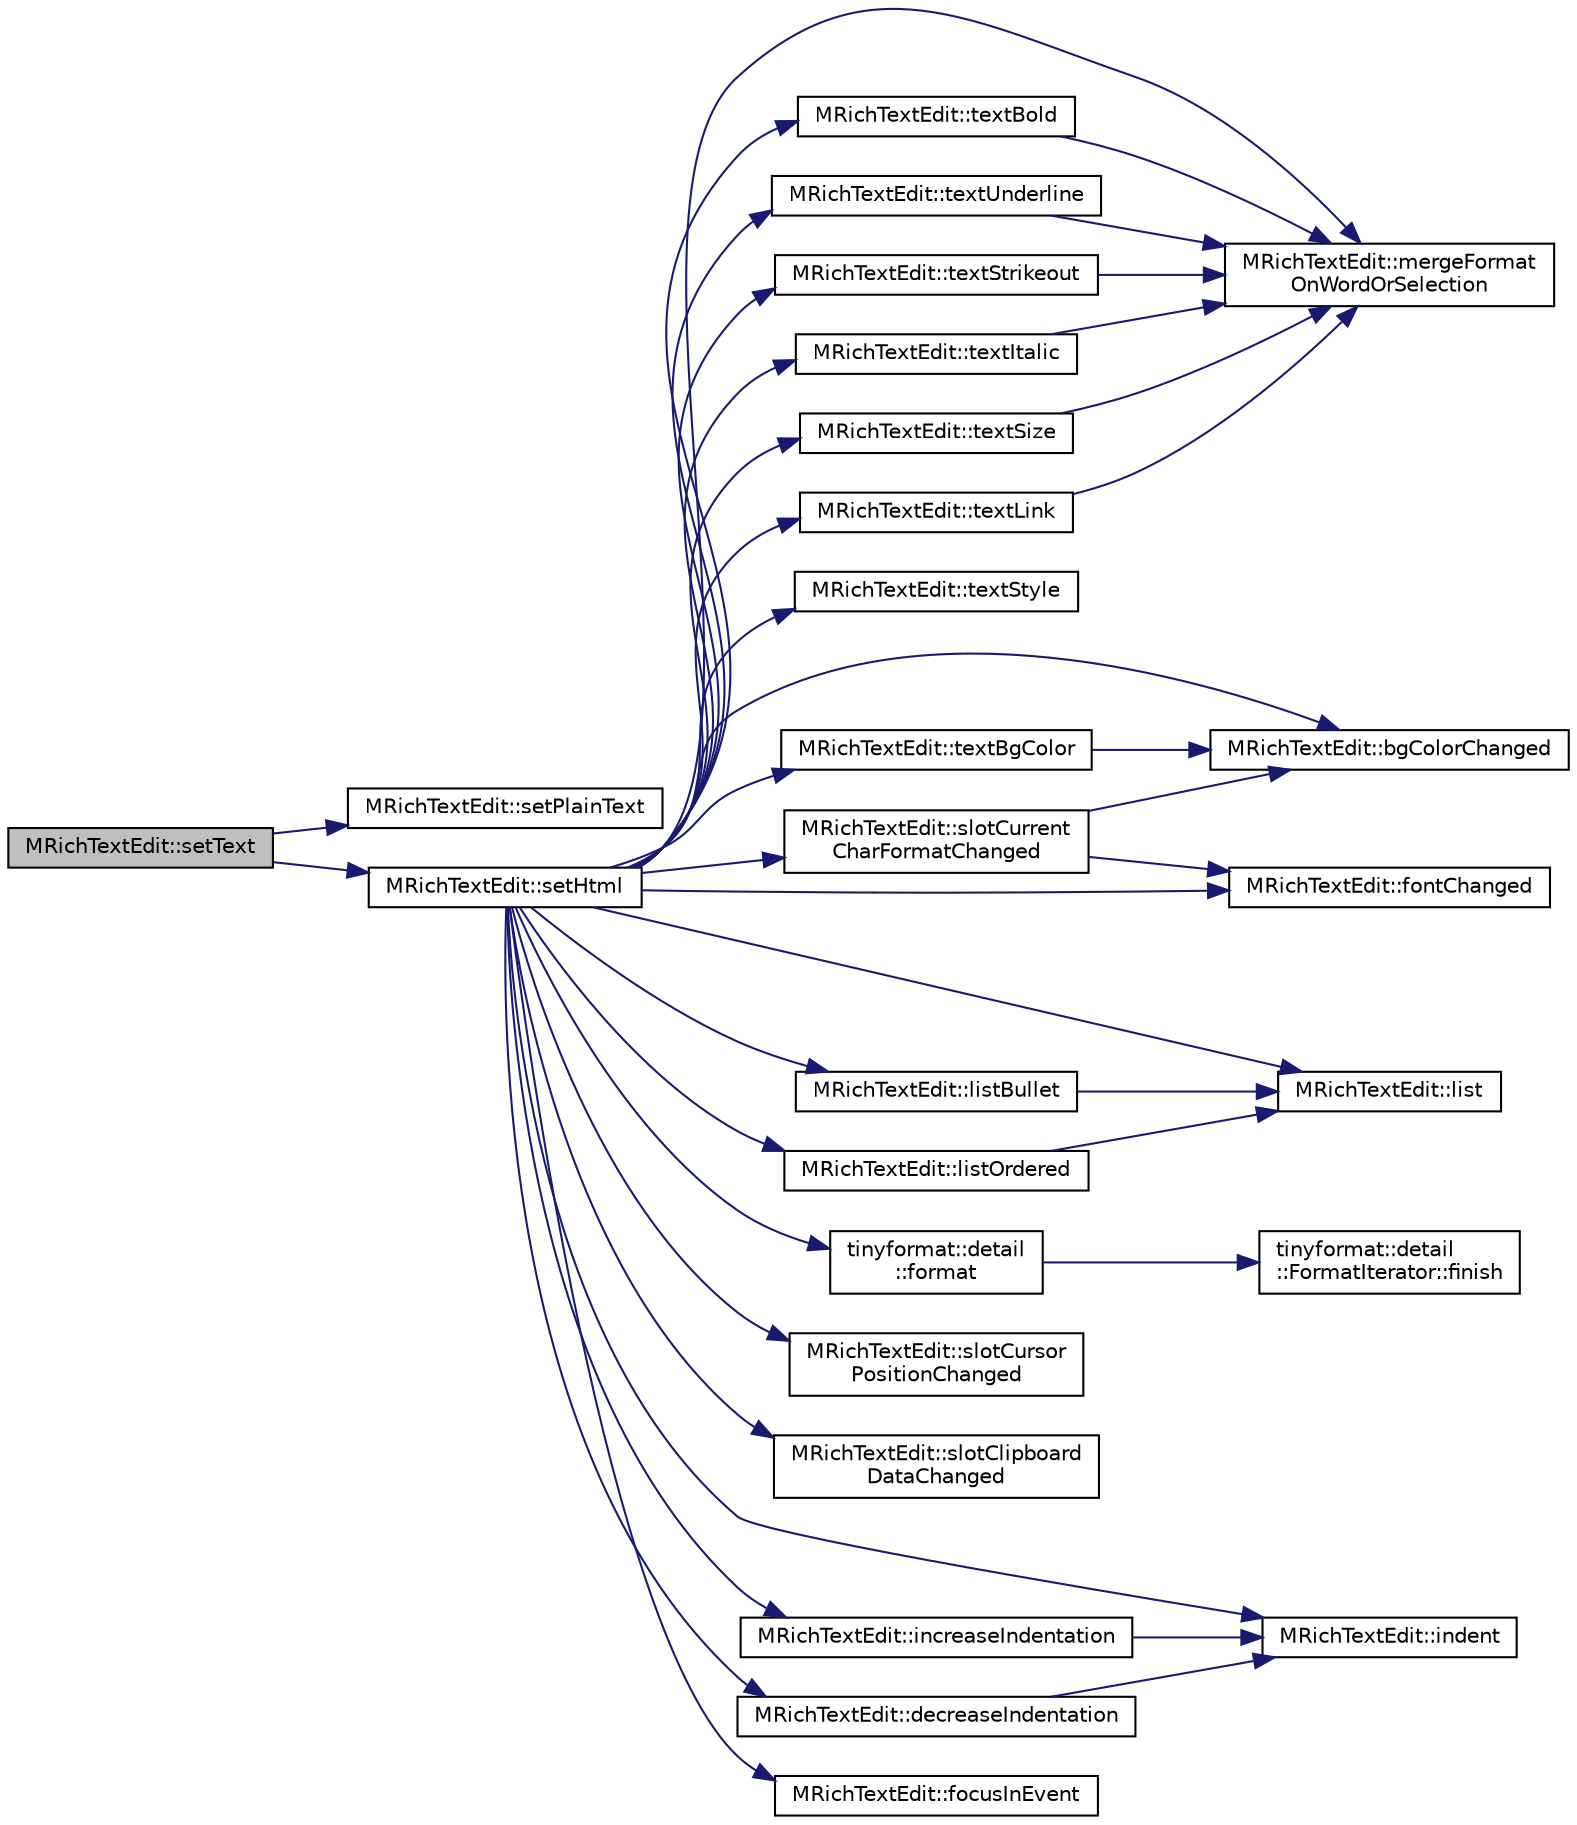 digraph "MRichTextEdit::setText"
{
  edge [fontname="Helvetica",fontsize="10",labelfontname="Helvetica",labelfontsize="10"];
  node [fontname="Helvetica",fontsize="10",shape=record];
  rankdir="LR";
  Node134 [label="MRichTextEdit::setText",height=0.2,width=0.4,color="black", fillcolor="grey75", style="filled", fontcolor="black"];
  Node134 -> Node135 [color="midnightblue",fontsize="10",style="solid",fontname="Helvetica"];
  Node135 [label="MRichTextEdit::setPlainText",height=0.2,width=0.4,color="black", fillcolor="white", style="filled",URL="$d6/daa/class_m_rich_text_edit.html#ad7a79914eacdc07f3e105855174289c8"];
  Node134 -> Node136 [color="midnightblue",fontsize="10",style="solid",fontname="Helvetica"];
  Node136 [label="MRichTextEdit::setHtml",height=0.2,width=0.4,color="black", fillcolor="white", style="filled",URL="$d6/daa/class_m_rich_text_edit.html#a52a6c896bf5a1b407f16b0a3a7031c40"];
  Node136 -> Node137 [color="midnightblue",fontsize="10",style="solid",fontname="Helvetica"];
  Node137 [label="MRichTextEdit::textBold",height=0.2,width=0.4,color="black", fillcolor="white", style="filled",URL="$d6/daa/class_m_rich_text_edit.html#ac2e33af72becea52f64bfb1d7165115b"];
  Node137 -> Node138 [color="midnightblue",fontsize="10",style="solid",fontname="Helvetica"];
  Node138 [label="MRichTextEdit::mergeFormat\lOnWordOrSelection",height=0.2,width=0.4,color="black", fillcolor="white", style="filled",URL="$d6/daa/class_m_rich_text_edit.html#afa3261f0c4458b9303770d2c303f8eae"];
  Node136 -> Node139 [color="midnightblue",fontsize="10",style="solid",fontname="Helvetica"];
  Node139 [label="MRichTextEdit::textUnderline",height=0.2,width=0.4,color="black", fillcolor="white", style="filled",URL="$d6/daa/class_m_rich_text_edit.html#a7f013622e60f98d6a8cd6d8f2c788193"];
  Node139 -> Node138 [color="midnightblue",fontsize="10",style="solid",fontname="Helvetica"];
  Node136 -> Node140 [color="midnightblue",fontsize="10",style="solid",fontname="Helvetica"];
  Node140 [label="MRichTextEdit::textStrikeout",height=0.2,width=0.4,color="black", fillcolor="white", style="filled",URL="$d6/daa/class_m_rich_text_edit.html#a11df72c1d0396d6a2e4f028bd406421e"];
  Node140 -> Node138 [color="midnightblue",fontsize="10",style="solid",fontname="Helvetica"];
  Node136 -> Node141 [color="midnightblue",fontsize="10",style="solid",fontname="Helvetica"];
  Node141 [label="MRichTextEdit::textItalic",height=0.2,width=0.4,color="black", fillcolor="white", style="filled",URL="$d6/daa/class_m_rich_text_edit.html#adcfc0e2f06203c7e22e4fa4663942dff"];
  Node141 -> Node138 [color="midnightblue",fontsize="10",style="solid",fontname="Helvetica"];
  Node136 -> Node142 [color="midnightblue",fontsize="10",style="solid",fontname="Helvetica"];
  Node142 [label="MRichTextEdit::textSize",height=0.2,width=0.4,color="black", fillcolor="white", style="filled",URL="$d6/daa/class_m_rich_text_edit.html#af840a5cb3eb901ed586bf98b2996109b"];
  Node142 -> Node138 [color="midnightblue",fontsize="10",style="solid",fontname="Helvetica"];
  Node136 -> Node143 [color="midnightblue",fontsize="10",style="solid",fontname="Helvetica"];
  Node143 [label="MRichTextEdit::textLink",height=0.2,width=0.4,color="black", fillcolor="white", style="filled",URL="$d6/daa/class_m_rich_text_edit.html#adacb62d89f970e019f2658116ed76a0a"];
  Node143 -> Node138 [color="midnightblue",fontsize="10",style="solid",fontname="Helvetica"];
  Node136 -> Node144 [color="midnightblue",fontsize="10",style="solid",fontname="Helvetica"];
  Node144 [label="MRichTextEdit::textStyle",height=0.2,width=0.4,color="black", fillcolor="white", style="filled",URL="$d6/daa/class_m_rich_text_edit.html#a5c41f7b668beb06a2c71e172cf95d2bf"];
  Node136 -> Node145 [color="midnightblue",fontsize="10",style="solid",fontname="Helvetica"];
  Node145 [label="MRichTextEdit::textBgColor",height=0.2,width=0.4,color="black", fillcolor="white", style="filled",URL="$d6/daa/class_m_rich_text_edit.html#a8bb2f4d357c4c33d8558d4bb7eb46825"];
  Node145 -> Node146 [color="midnightblue",fontsize="10",style="solid",fontname="Helvetica"];
  Node146 [label="MRichTextEdit::bgColorChanged",height=0.2,width=0.4,color="black", fillcolor="white", style="filled",URL="$d6/daa/class_m_rich_text_edit.html#aed02db65eb8eafdae00e1f1226a64fa2"];
  Node136 -> Node147 [color="midnightblue",fontsize="10",style="solid",fontname="Helvetica"];
  Node147 [label="MRichTextEdit::listBullet",height=0.2,width=0.4,color="black", fillcolor="white", style="filled",URL="$d6/daa/class_m_rich_text_edit.html#af86f940f72d448a6ecfe731e6bdbb98f"];
  Node147 -> Node148 [color="midnightblue",fontsize="10",style="solid",fontname="Helvetica"];
  Node148 [label="MRichTextEdit::list",height=0.2,width=0.4,color="black", fillcolor="white", style="filled",URL="$d6/daa/class_m_rich_text_edit.html#abeb44a927ac5e727aff6e8655a889cfa"];
  Node136 -> Node149 [color="midnightblue",fontsize="10",style="solid",fontname="Helvetica"];
  Node149 [label="MRichTextEdit::listOrdered",height=0.2,width=0.4,color="black", fillcolor="white", style="filled",URL="$d6/daa/class_m_rich_text_edit.html#aaa77f74bbcce2a1a8ec423c776aaf500"];
  Node149 -> Node148 [color="midnightblue",fontsize="10",style="solid",fontname="Helvetica"];
  Node136 -> Node150 [color="midnightblue",fontsize="10",style="solid",fontname="Helvetica"];
  Node150 [label="MRichTextEdit::slotCurrent\lCharFormatChanged",height=0.2,width=0.4,color="black", fillcolor="white", style="filled",URL="$d6/daa/class_m_rich_text_edit.html#a9c1d95d6b9c146e793dad1319a1c3f3b"];
  Node150 -> Node151 [color="midnightblue",fontsize="10",style="solid",fontname="Helvetica"];
  Node151 [label="MRichTextEdit::fontChanged",height=0.2,width=0.4,color="black", fillcolor="white", style="filled",URL="$d6/daa/class_m_rich_text_edit.html#a863c49639f8ce2cb6d2a42a412ace7ea"];
  Node150 -> Node146 [color="midnightblue",fontsize="10",style="solid",fontname="Helvetica"];
  Node136 -> Node152 [color="midnightblue",fontsize="10",style="solid",fontname="Helvetica"];
  Node152 [label="tinyformat::detail\l::format",height=0.2,width=0.4,color="black", fillcolor="white", style="filled",URL="$d8/d1a/namespacetinyformat_1_1detail.html#aa4b0590b3e34562c2d252a2086cec7ba"];
  Node152 -> Node153 [color="midnightblue",fontsize="10",style="solid",fontname="Helvetica"];
  Node153 [label="tinyformat::detail\l::FormatIterator::finish",height=0.2,width=0.4,color="black", fillcolor="white", style="filled",URL="$d8/d42/classtinyformat_1_1detail_1_1_format_iterator.html#a46377a804f72dbad1e508d2fbaa18ce9"];
  Node136 -> Node154 [color="midnightblue",fontsize="10",style="solid",fontname="Helvetica"];
  Node154 [label="MRichTextEdit::slotCursor\lPositionChanged",height=0.2,width=0.4,color="black", fillcolor="white", style="filled",URL="$d6/daa/class_m_rich_text_edit.html#af25f0e17deb09be9b9b0266e32047e33"];
  Node136 -> Node155 [color="midnightblue",fontsize="10",style="solid",fontname="Helvetica"];
  Node155 [label="MRichTextEdit::slotClipboard\lDataChanged",height=0.2,width=0.4,color="black", fillcolor="white", style="filled",URL="$d6/daa/class_m_rich_text_edit.html#aa2db946c02eddaf11f165e3a1d609248"];
  Node136 -> Node156 [color="midnightblue",fontsize="10",style="solid",fontname="Helvetica"];
  Node156 [label="MRichTextEdit::increaseIndentation",height=0.2,width=0.4,color="black", fillcolor="white", style="filled",URL="$d6/daa/class_m_rich_text_edit.html#a6d3085a8a01f764dd2166e509deb4e01"];
  Node156 -> Node157 [color="midnightblue",fontsize="10",style="solid",fontname="Helvetica"];
  Node157 [label="MRichTextEdit::indent",height=0.2,width=0.4,color="black", fillcolor="white", style="filled",URL="$d6/daa/class_m_rich_text_edit.html#ad1185def8aff6d92df93df7d09175602"];
  Node136 -> Node158 [color="midnightblue",fontsize="10",style="solid",fontname="Helvetica"];
  Node158 [label="MRichTextEdit::decreaseIndentation",height=0.2,width=0.4,color="black", fillcolor="white", style="filled",URL="$d6/daa/class_m_rich_text_edit.html#aeff5b59b93995ef9ad87a538f1ebcb9a"];
  Node158 -> Node157 [color="midnightblue",fontsize="10",style="solid",fontname="Helvetica"];
  Node136 -> Node138 [color="midnightblue",fontsize="10",style="solid",fontname="Helvetica"];
  Node136 -> Node151 [color="midnightblue",fontsize="10",style="solid",fontname="Helvetica"];
  Node136 -> Node146 [color="midnightblue",fontsize="10",style="solid",fontname="Helvetica"];
  Node136 -> Node148 [color="midnightblue",fontsize="10",style="solid",fontname="Helvetica"];
  Node136 -> Node157 [color="midnightblue",fontsize="10",style="solid",fontname="Helvetica"];
  Node136 -> Node159 [color="midnightblue",fontsize="10",style="solid",fontname="Helvetica"];
  Node159 [label="MRichTextEdit::focusInEvent",height=0.2,width=0.4,color="black", fillcolor="white", style="filled",URL="$d6/daa/class_m_rich_text_edit.html#a553669aed3e5ade3417fe7244ed6dc3d"];
}
